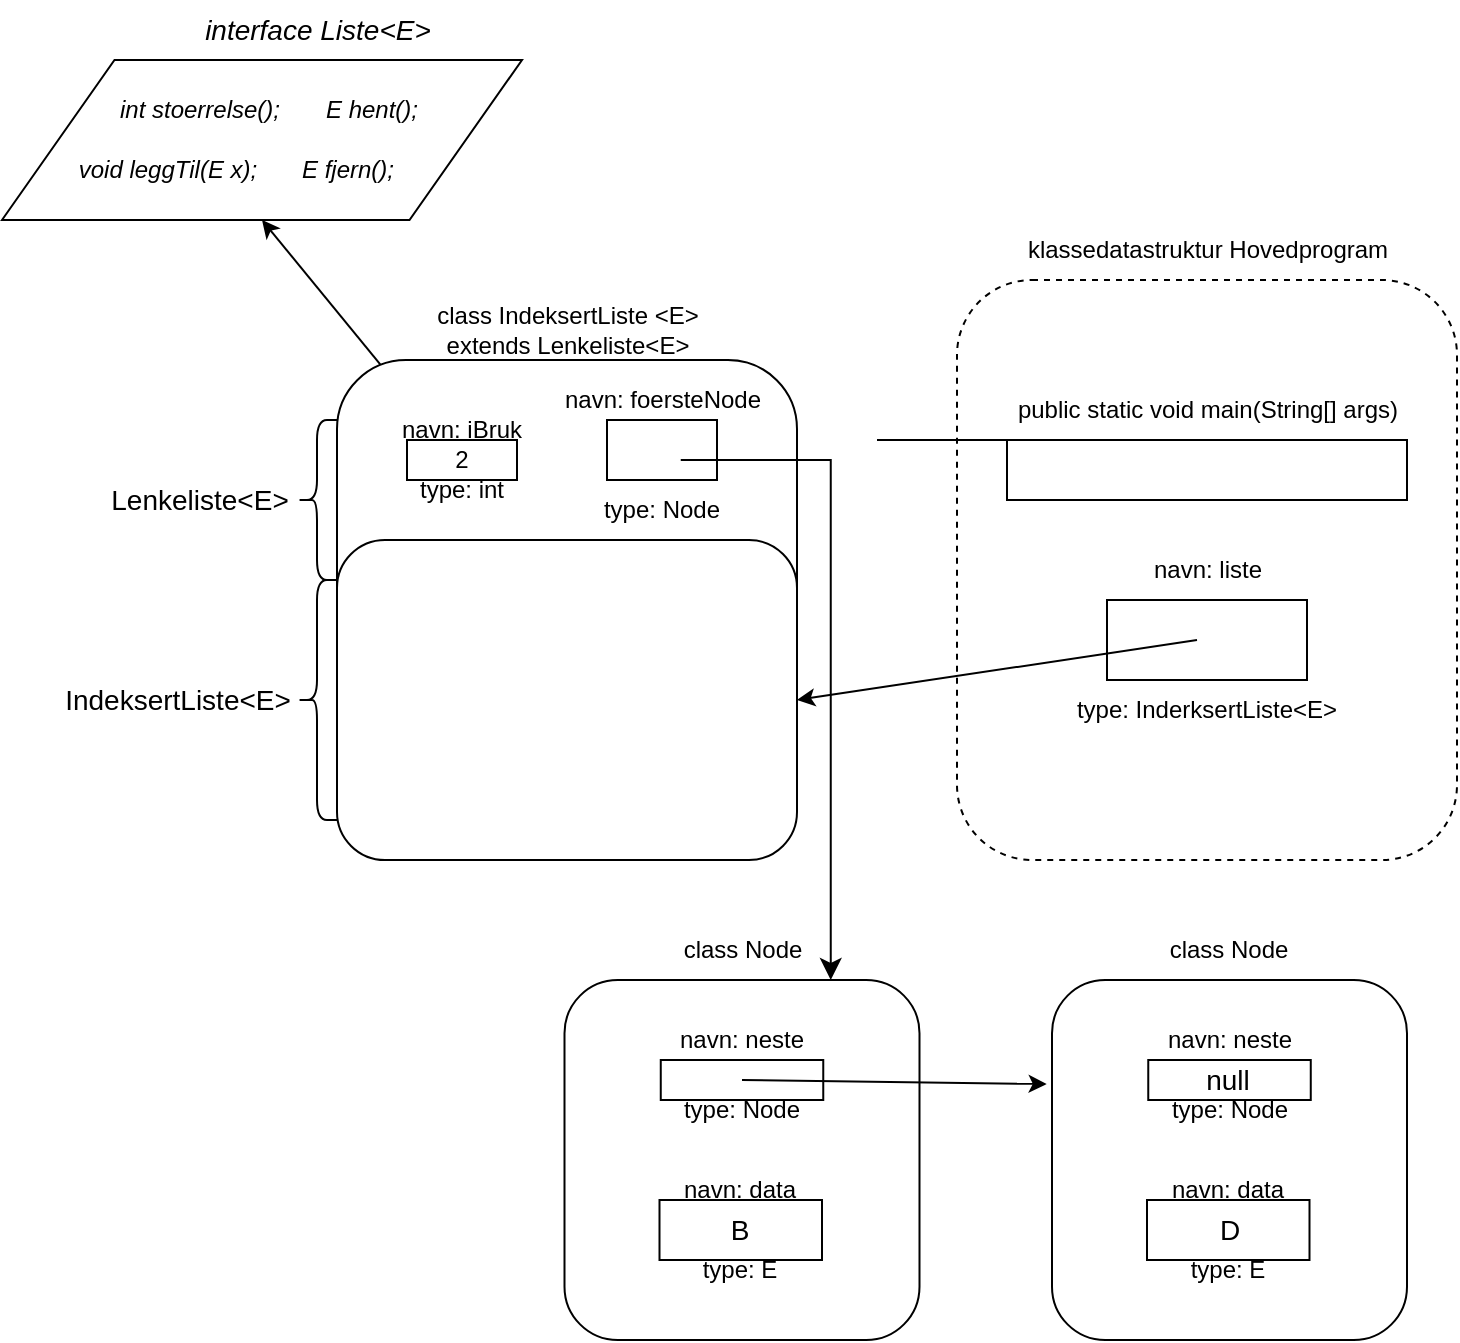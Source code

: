 <mxfile version="20.8.16" type="device"><diagram name="Page-1" id="hzSQyspF4-fKLBL7qAfC"><mxGraphModel dx="1272" dy="821" grid="1" gridSize="10" guides="1" tooltips="1" connect="1" arrows="1" fold="1" page="1" pageScale="1" pageWidth="827" pageHeight="1169" math="0" shadow="0"><root><mxCell id="0"/><mxCell id="1" parent="0"/><mxCell id="lz_fzHKW1gvAthLCzlOo-1" value="" style="rounded=1;whiteSpace=wrap;html=1;dashed=1;" vertex="1" parent="1"><mxGeometry x="527.5" y="350" width="250" height="290" as="geometry"/></mxCell><mxCell id="lz_fzHKW1gvAthLCzlOo-2" value="" style="rounded=0;whiteSpace=wrap;html=1;" vertex="1" parent="1"><mxGeometry x="552.5" y="430" width="200" height="30" as="geometry"/></mxCell><mxCell id="lz_fzHKW1gvAthLCzlOo-3" value="" style="endArrow=none;html=1;rounded=0;" edge="1" parent="1"><mxGeometry width="50" height="50" relative="1" as="geometry"><mxPoint x="487.5" y="430" as="sourcePoint"/><mxPoint x="552.5" y="430" as="targetPoint"/></mxGeometry></mxCell><mxCell id="lz_fzHKW1gvAthLCzlOo-4" value="public static void main(String[] args)" style="text;html=1;strokeColor=none;fillColor=none;align=center;verticalAlign=middle;whiteSpace=wrap;rounded=0;" vertex="1" parent="1"><mxGeometry x="537.5" y="400" width="230" height="30" as="geometry"/></mxCell><mxCell id="lz_fzHKW1gvAthLCzlOo-5" value="klassedatastruktur Hovedprogram" style="text;html=1;strokeColor=none;fillColor=none;align=center;verticalAlign=middle;whiteSpace=wrap;rounded=0;" vertex="1" parent="1"><mxGeometry x="542.5" y="320" width="220" height="30" as="geometry"/></mxCell><mxCell id="lz_fzHKW1gvAthLCzlOo-6" value="" style="rounded=0;whiteSpace=wrap;html=1;" vertex="1" parent="1"><mxGeometry x="602.5" y="510" width="100" height="40" as="geometry"/></mxCell><mxCell id="lz_fzHKW1gvAthLCzlOo-7" value="navn: liste" style="text;html=1;strokeColor=none;fillColor=none;align=center;verticalAlign=middle;whiteSpace=wrap;rounded=0;" vertex="1" parent="1"><mxGeometry x="622.5" y="480" width="60" height="30" as="geometry"/></mxCell><mxCell id="lz_fzHKW1gvAthLCzlOo-8" value="type: InderksertListe&amp;lt;E&amp;gt;" style="text;html=1;strokeColor=none;fillColor=none;align=center;verticalAlign=middle;whiteSpace=wrap;rounded=0;" vertex="1" parent="1"><mxGeometry x="575" y="550" width="155" height="30" as="geometry"/></mxCell><mxCell id="lz_fzHKW1gvAthLCzlOo-9" value="" style="rounded=1;whiteSpace=wrap;html=1;" vertex="1" parent="1"><mxGeometry x="217.5" y="400" width="230" height="230" as="geometry"/></mxCell><mxCell id="lz_fzHKW1gvAthLCzlOo-10" value="class IndeksertListe &amp;lt;E&amp;gt; extends Lenkeliste&amp;lt;E&amp;gt;" style="text;html=1;strokeColor=none;fillColor=none;align=center;verticalAlign=middle;whiteSpace=wrap;rounded=0;" vertex="1" parent="1"><mxGeometry x="247.5" y="360" width="170" height="30" as="geometry"/></mxCell><mxCell id="lz_fzHKW1gvAthLCzlOo-12" value="" style="rounded=1;whiteSpace=wrap;html=1;" vertex="1" parent="1"><mxGeometry x="217.5" y="390" width="230" height="240" as="geometry"/></mxCell><mxCell id="lz_fzHKW1gvAthLCzlOo-13" value="" style="rounded=1;whiteSpace=wrap;html=1;" vertex="1" parent="1"><mxGeometry x="217.5" y="480" width="230" height="160" as="geometry"/></mxCell><mxCell id="lz_fzHKW1gvAthLCzlOo-19" value="" style="rounded=0;whiteSpace=wrap;html=1;" vertex="1" parent="1"><mxGeometry x="252.5" y="430" width="55" height="20" as="geometry"/></mxCell><mxCell id="lz_fzHKW1gvAthLCzlOo-20" value="" style="rounded=0;whiteSpace=wrap;html=1;" vertex="1" parent="1"><mxGeometry x="352.5" y="420" width="55" height="30" as="geometry"/></mxCell><mxCell id="lz_fzHKW1gvAthLCzlOo-21" value="navn: iBruk" style="text;html=1;strokeColor=none;fillColor=none;align=center;verticalAlign=middle;whiteSpace=wrap;rounded=0;" vertex="1" parent="1"><mxGeometry x="230" y="410" width="100" height="30" as="geometry"/></mxCell><mxCell id="lz_fzHKW1gvAthLCzlOo-22" value="type: int" style="text;html=1;strokeColor=none;fillColor=none;align=center;verticalAlign=middle;whiteSpace=wrap;rounded=0;" vertex="1" parent="1"><mxGeometry x="230" y="440" width="100" height="30" as="geometry"/></mxCell><mxCell id="lz_fzHKW1gvAthLCzlOo-23" value="navn: foersteNode" style="text;html=1;strokeColor=none;fillColor=none;align=center;verticalAlign=middle;whiteSpace=wrap;rounded=0;" vertex="1" parent="1"><mxGeometry x="327.5" y="395" width="105" height="30" as="geometry"/></mxCell><mxCell id="lz_fzHKW1gvAthLCzlOo-24" value="type: Node" style="text;html=1;strokeColor=none;fillColor=none;align=center;verticalAlign=middle;whiteSpace=wrap;rounded=0;" vertex="1" parent="1"><mxGeometry x="330" y="450" width="100" height="30" as="geometry"/></mxCell><mxCell id="lz_fzHKW1gvAthLCzlOo-25" value="2" style="text;html=1;strokeColor=none;fillColor=none;align=center;verticalAlign=middle;whiteSpace=wrap;rounded=0;" vertex="1" parent="1"><mxGeometry x="250" y="425" width="60" height="30" as="geometry"/></mxCell><mxCell id="lz_fzHKW1gvAthLCzlOo-27" value="" style="rounded=1;whiteSpace=wrap;html=1;" vertex="1" parent="1"><mxGeometry x="331.25" y="700" width="177.5" height="180" as="geometry"/></mxCell><mxCell id="lz_fzHKW1gvAthLCzlOo-29" value="class Node" style="text;html=1;strokeColor=none;fillColor=none;align=center;verticalAlign=middle;whiteSpace=wrap;rounded=0;" vertex="1" parent="1"><mxGeometry x="377.5" y="670" width="85" height="30" as="geometry"/></mxCell><mxCell id="lz_fzHKW1gvAthLCzlOo-30" value="" style="rounded=0;whiteSpace=wrap;html=1;" vertex="1" parent="1"><mxGeometry x="379.38" y="740" width="81.25" height="20" as="geometry"/></mxCell><mxCell id="lz_fzHKW1gvAthLCzlOo-31" value="" style="rounded=0;whiteSpace=wrap;html=1;" vertex="1" parent="1"><mxGeometry x="378.75" y="810" width="81.25" height="30" as="geometry"/></mxCell><mxCell id="lz_fzHKW1gvAthLCzlOo-32" value="navn: neste" style="text;html=1;strokeColor=none;fillColor=none;align=center;verticalAlign=middle;whiteSpace=wrap;rounded=0;" vertex="1" parent="1"><mxGeometry x="380" y="714.5" width="80" height="30" as="geometry"/></mxCell><mxCell id="lz_fzHKW1gvAthLCzlOo-33" value="navn: data" style="text;html=1;strokeColor=none;fillColor=none;align=center;verticalAlign=middle;whiteSpace=wrap;rounded=0;" vertex="1" parent="1"><mxGeometry x="379.38" y="790" width="80" height="30" as="geometry"/></mxCell><mxCell id="lz_fzHKW1gvAthLCzlOo-34" value="type: Node" style="text;html=1;strokeColor=none;fillColor=none;align=center;verticalAlign=middle;whiteSpace=wrap;rounded=0;" vertex="1" parent="1"><mxGeometry x="375" y="750" width="90" height="30" as="geometry"/></mxCell><mxCell id="lz_fzHKW1gvAthLCzlOo-35" value="type: E" style="text;html=1;strokeColor=none;fillColor=none;align=center;verticalAlign=middle;whiteSpace=wrap;rounded=0;" vertex="1" parent="1"><mxGeometry x="374.37" y="830" width="90" height="30" as="geometry"/></mxCell><mxCell id="lz_fzHKW1gvAthLCzlOo-51" value="" style="rounded=1;whiteSpace=wrap;html=1;" vertex="1" parent="1"><mxGeometry x="575" y="700" width="177.5" height="180" as="geometry"/></mxCell><mxCell id="lz_fzHKW1gvAthLCzlOo-52" value="class Node" style="text;html=1;strokeColor=none;fillColor=none;align=center;verticalAlign=middle;whiteSpace=wrap;rounded=0;" vertex="1" parent="1"><mxGeometry x="621.25" y="670" width="85" height="30" as="geometry"/></mxCell><mxCell id="lz_fzHKW1gvAthLCzlOo-53" value="" style="rounded=0;whiteSpace=wrap;html=1;" vertex="1" parent="1"><mxGeometry x="623.13" y="740" width="81.25" height="20" as="geometry"/></mxCell><mxCell id="lz_fzHKW1gvAthLCzlOo-54" value="" style="rounded=0;whiteSpace=wrap;html=1;" vertex="1" parent="1"><mxGeometry x="622.5" y="810" width="81.25" height="30" as="geometry"/></mxCell><mxCell id="lz_fzHKW1gvAthLCzlOo-55" value="navn: neste" style="text;html=1;strokeColor=none;fillColor=none;align=center;verticalAlign=middle;whiteSpace=wrap;rounded=0;" vertex="1" parent="1"><mxGeometry x="623.75" y="714.5" width="80" height="30" as="geometry"/></mxCell><mxCell id="lz_fzHKW1gvAthLCzlOo-56" value="navn: data" style="text;html=1;strokeColor=none;fillColor=none;align=center;verticalAlign=middle;whiteSpace=wrap;rounded=0;" vertex="1" parent="1"><mxGeometry x="623.13" y="790" width="80" height="30" as="geometry"/></mxCell><mxCell id="lz_fzHKW1gvAthLCzlOo-57" value="type: Node" style="text;html=1;strokeColor=none;fillColor=none;align=center;verticalAlign=middle;whiteSpace=wrap;rounded=0;" vertex="1" parent="1"><mxGeometry x="618.75" y="750" width="90" height="30" as="geometry"/></mxCell><mxCell id="lz_fzHKW1gvAthLCzlOo-58" value="type: E" style="text;html=1;strokeColor=none;fillColor=none;align=center;verticalAlign=middle;whiteSpace=wrap;rounded=0;" vertex="1" parent="1"><mxGeometry x="618.12" y="830" width="90" height="30" as="geometry"/></mxCell><mxCell id="lz_fzHKW1gvAthLCzlOo-59" value="&lt;font style=&quot;font-size: 14px;&quot;&gt;B&lt;/font&gt;" style="text;html=1;strokeColor=none;fillColor=none;align=center;verticalAlign=middle;whiteSpace=wrap;rounded=0;" vertex="1" parent="1"><mxGeometry x="389.37" y="810" width="60" height="30" as="geometry"/></mxCell><mxCell id="lz_fzHKW1gvAthLCzlOo-60" value="&lt;span style=&quot;font-size: 14px;&quot;&gt;D&lt;/span&gt;" style="text;html=1;strokeColor=none;fillColor=none;align=center;verticalAlign=middle;whiteSpace=wrap;rounded=0;" vertex="1" parent="1"><mxGeometry x="633.76" y="810" width="60" height="30" as="geometry"/></mxCell><mxCell id="lz_fzHKW1gvAthLCzlOo-61" value="" style="endArrow=classic;html=1;rounded=0;fontSize=14;entryX=-0.015;entryY=0.289;entryDx=0;entryDy=0;exitX=0.5;exitY=0;exitDx=0;exitDy=0;entryPerimeter=0;" edge="1" parent="1" source="lz_fzHKW1gvAthLCzlOo-34" target="lz_fzHKW1gvAthLCzlOo-51"><mxGeometry width="50" height="50" relative="1" as="geometry"><mxPoint x="477.5" y="710" as="sourcePoint"/><mxPoint x="527.5" y="660" as="targetPoint"/></mxGeometry></mxCell><mxCell id="lz_fzHKW1gvAthLCzlOo-64" value="" style="edgeStyle=elbowEdgeStyle;elbow=vertical;endArrow=classic;html=1;curved=0;rounded=0;endSize=8;startSize=8;fontSize=14;entryX=0.75;entryY=0;entryDx=0;entryDy=0;" edge="1" parent="1" target="lz_fzHKW1gvAthLCzlOo-27"><mxGeometry width="50" height="50" relative="1" as="geometry"><mxPoint x="389.37" y="440" as="sourcePoint"/><mxPoint x="487.5" y="530" as="targetPoint"/><Array as="points"><mxPoint x="467.5" y="440"/></Array></mxGeometry></mxCell><mxCell id="lz_fzHKW1gvAthLCzlOo-67" value="" style="endArrow=classic;html=1;rounded=0;fontSize=14;entryX=1;entryY=0.5;entryDx=0;entryDy=0;exitX=0.45;exitY=0.5;exitDx=0;exitDy=0;exitPerimeter=0;" edge="1" parent="1" source="lz_fzHKW1gvAthLCzlOo-6" target="lz_fzHKW1gvAthLCzlOo-13"><mxGeometry width="50" height="50" relative="1" as="geometry"><mxPoint x="337.5" y="620" as="sourcePoint"/><mxPoint x="387.5" y="570" as="targetPoint"/></mxGeometry></mxCell><mxCell id="lz_fzHKW1gvAthLCzlOo-68" value="null" style="text;html=1;strokeColor=none;fillColor=none;align=center;verticalAlign=middle;whiteSpace=wrap;rounded=0;fontSize=14;" vertex="1" parent="1"><mxGeometry x="633.13" y="735" width="60" height="30" as="geometry"/></mxCell><mxCell id="lz_fzHKW1gvAthLCzlOo-70" value="" style="shape=curlyBracket;whiteSpace=wrap;html=1;rounded=1;labelPosition=left;verticalLabelPosition=middle;align=right;verticalAlign=middle;fontSize=14;" vertex="1" parent="1"><mxGeometry x="197.5" y="420" width="20" height="80" as="geometry"/></mxCell><mxCell id="lz_fzHKW1gvAthLCzlOo-71" value="" style="shape=curlyBracket;whiteSpace=wrap;html=1;rounded=1;labelPosition=left;verticalLabelPosition=middle;align=right;verticalAlign=middle;fontSize=14;" vertex="1" parent="1"><mxGeometry x="197.5" y="500" width="20" height="120" as="geometry"/></mxCell><mxCell id="lz_fzHKW1gvAthLCzlOo-73" value="" style="shape=parallelogram;perimeter=parallelogramPerimeter;whiteSpace=wrap;html=1;fixedSize=1;fontSize=14;size=56.25;" vertex="1" parent="1"><mxGeometry x="50" y="240" width="260" height="80" as="geometry"/></mxCell><mxCell id="lz_fzHKW1gvAthLCzlOo-74" value="int stoerrelse();" style="text;html=1;strokeColor=none;fillColor=none;align=center;verticalAlign=middle;whiteSpace=wrap;rounded=0;fontStyle=2" vertex="1" parent="1"><mxGeometry x="74.37" y="250" width="150" height="30" as="geometry"/></mxCell><mxCell id="lz_fzHKW1gvAthLCzlOo-75" value="void leggTil(E x);" style="text;html=1;strokeColor=none;fillColor=none;align=center;verticalAlign=middle;whiteSpace=wrap;rounded=0;fontStyle=2" vertex="1" parent="1"><mxGeometry x="57.5" y="280" width="150" height="30" as="geometry"/></mxCell><mxCell id="lz_fzHKW1gvAthLCzlOo-76" value="E hent();" style="text;html=1;strokeColor=none;fillColor=none;align=center;verticalAlign=middle;whiteSpace=wrap;rounded=0;fontStyle=2" vertex="1" parent="1"><mxGeometry x="160" y="250" width="150" height="30" as="geometry"/></mxCell><mxCell id="lz_fzHKW1gvAthLCzlOo-77" value="E fjern();" style="text;html=1;strokeColor=none;fillColor=none;align=center;verticalAlign=middle;whiteSpace=wrap;rounded=0;fontStyle=2" vertex="1" parent="1"><mxGeometry x="147.5" y="280" width="150" height="30" as="geometry"/></mxCell><mxCell id="lz_fzHKW1gvAthLCzlOo-78" value="interface Liste&amp;lt;E&amp;gt;" style="text;html=1;strokeColor=none;fillColor=none;align=center;verticalAlign=middle;whiteSpace=wrap;rounded=0;fontSize=14;fontStyle=2" vertex="1" parent="1"><mxGeometry x="132.5" y="210" width="150" height="30" as="geometry"/></mxCell><mxCell id="lz_fzHKW1gvAthLCzlOo-79" value="" style="endArrow=classic;html=1;rounded=0;fontSize=14;entryX=0.5;entryY=1;entryDx=0;entryDy=0;exitX=0.094;exitY=0.009;exitDx=0;exitDy=0;exitPerimeter=0;" edge="1" parent="1" source="lz_fzHKW1gvAthLCzlOo-12" target="lz_fzHKW1gvAthLCzlOo-73"><mxGeometry width="50" height="50" relative="1" as="geometry"><mxPoint x="247.5" y="410" as="sourcePoint"/><mxPoint x="297.5" y="360" as="targetPoint"/></mxGeometry></mxCell><mxCell id="lz_fzHKW1gvAthLCzlOo-80" value="Lenkeliste&amp;lt;E&amp;gt;" style="text;html=1;strokeColor=none;fillColor=none;align=center;verticalAlign=middle;whiteSpace=wrap;rounded=0;fontSize=14;" vertex="1" parent="1"><mxGeometry x="119.37" y="445" width="60" height="30" as="geometry"/></mxCell><mxCell id="lz_fzHKW1gvAthLCzlOo-81" value="IndeksertListe&amp;lt;E&amp;gt;" style="text;html=1;strokeColor=none;fillColor=none;align=center;verticalAlign=middle;whiteSpace=wrap;rounded=0;fontSize=14;" vertex="1" parent="1"><mxGeometry x="107.5" y="545" width="60" height="30" as="geometry"/></mxCell></root></mxGraphModel></diagram></mxfile>
